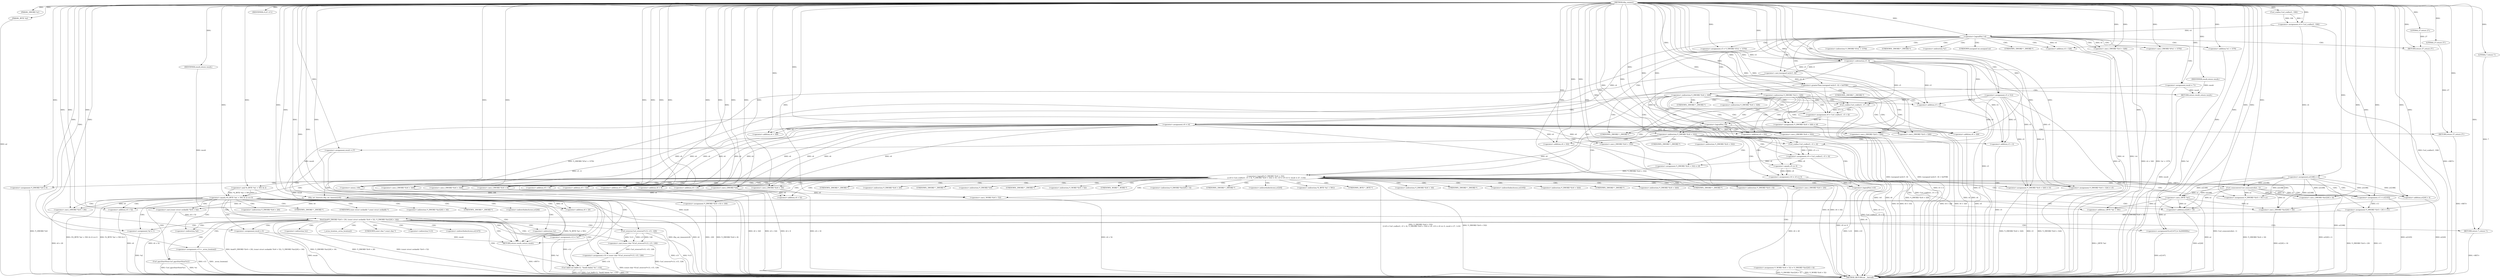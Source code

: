 digraph tftp_connect {  
"1000113" [label = "(METHOD,tftp_connect)" ]
"1000397" [label = "(METHOD_RETURN,int __fastcall)" ]
"1000114" [label = "(PARAM,_DWORD *a1)" ]
"1000115" [label = "(PARAM,_BYTE *a2)" ]
"1000129" [label = "(<operator>.assignment,v4 = Curl_ccalloc(1, 336))" ]
"1000131" [label = "(Curl_ccalloc,Curl_ccalloc(1, 336))" ]
"1000134" [label = "(<operator>.assignment,a1[188] = v4)" ]
"1000140" [label = "(<operator>.logicalNot,!v4)" ]
"1000142" [label = "(RETURN,return 27;,return 27;)" ]
"1000143" [label = "(LITERAL,27,return 27;)" ]
"1000144" [label = "(<operator>.assignment,v5 = *(_DWORD *)(*a1 + 1576))" ]
"1000147" [label = "(<operator>.cast,(_DWORD *)(*a1 + 1576))" ]
"1000149" [label = "(<operator>.addition,*a1 + 1576)" ]
"1000153" [label = "(<operator>.assignment,v6 = v4)" ]
"1000157" [label = "(IDENTIFIER,v5,if ( v5 ))" ]
"1000159" [label = "(<operator>.assignment,result = 71)" ]
"1000163" [label = "(<operator>.greaterThan,(unsigned int)(v5 - 8) > 0xFFB0)" ]
"1000164" [label = "(<operator>.cast,(unsigned int)(v5 - 8))" ]
"1000166" [label = "(<operator>.subtraction,v5 - 8)" ]
"1000170" [label = "(RETURN,return result;,return result;)" ]
"1000171" [label = "(IDENTIFIER,result,return result;)" ]
"1000174" [label = "(<operator>.cast,(_DWORD *)(v6 + 328))" ]
"1000176" [label = "(<operator>.addition,v6 + 328)" ]
"1000182" [label = "(<operator>.assignment,v5 = 512)" ]
"1000187" [label = "(<operator>.cast,(_DWORD *)(v4 + 328))" ]
"1000189" [label = "(<operator>.addition,v4 + 328)" ]
"1000193" [label = "(<operator>.assignment,v8 = Curl_ccalloc(1, v5 + 4))" ]
"1000195" [label = "(Curl_ccalloc,Curl_ccalloc(1, v5 + 4))" ]
"1000197" [label = "(<operator>.addition,v5 + 4)" ]
"1000200" [label = "(<operator>.assignment,*(_DWORD *)(v6 + 328) = v8)" ]
"1000202" [label = "(<operator>.cast,(_DWORD *)(v6 + 328))" ]
"1000204" [label = "(<operator>.addition,v6 + 328)" ]
"1000209" [label = "(<operator>.logicalNot,!v8)" ]
"1000211" [label = "(RETURN,return 27;,return 27;)" ]
"1000212" [label = "(LITERAL,27,return 27;)" ]
"1000215" [label = "(<operator>.logicalOr,*(_DWORD *)(v6 + 332)\n    || (v9 = Curl_ccalloc(1, v5 + 4), *(_DWORD *)(v6 + 332) = v9, v10 = v9 == 0, result = 27, !v10))" ]
"1000217" [label = "(<operator>.cast,(_DWORD *)(v6 + 332))" ]
"1000219" [label = "(<operator>.addition,v6 + 332)" ]
"1000223" [label = "(<operator>.assignment,v9 = Curl_ccalloc(1, v5 + 4))" ]
"1000225" [label = "(Curl_ccalloc,Curl_ccalloc(1, v5 + 4))" ]
"1000227" [label = "(<operator>.addition,v5 + 4)" ]
"1000231" [label = "(<operator>.assignment,*(_DWORD *)(v6 + 332) = v9)" ]
"1000233" [label = "(<operator>.cast,(_DWORD *)(v6 + 332))" ]
"1000235" [label = "(<operator>.addition,v6 + 332)" ]
"1000240" [label = "(<operator>.assignment,v10 = v9 == 0)" ]
"1000242" [label = "(<operator>.equals,v9 == 0)" ]
"1000246" [label = "(<operator>.assignment,result = 27)" ]
"1000249" [label = "(<operator>.logicalNot,!v10)" ]
"1000252" [label = "(Curl_conncontrol,Curl_conncontrol(a1, 1))" ]
"1000255" [label = "(<operator>.assignment,*(_DWORD *)(v6 + 16) = a1)" ]
"1000257" [label = "(<operator>.cast,(_DWORD *)(v6 + 16))" ]
"1000259" [label = "(<operator>.addition,v6 + 16)" ]
"1000263" [label = "(<operator>.assignment,v11 = a1[105])" ]
"1000268" [label = "(<operator>.assignment,*(_DWORD *)(v6 + 324) = v5)" ]
"1000270" [label = "(<operator>.cast,(_DWORD *)(v6 + 324))" ]
"1000272" [label = "(<operator>.addition,v6 + 324)" ]
"1000276" [label = "(<operator>.assignment,*(_DWORD *)(v6 + 320) = v5)" ]
"1000278" [label = "(<operator>.cast,(_DWORD *)(v6 + 320))" ]
"1000280" [label = "(<operator>.addition,v6 + 320)" ]
"1000284" [label = "(<operator>.assignment,*(_DWORD *)(v6 + 8) = -100)" ]
"1000286" [label = "(<operator>.cast,(_DWORD *)(v6 + 8))" ]
"1000288" [label = "(<operator>.addition,v6 + 8)" ]
"1000291" [label = "(<operator>.minus,-100)" ]
"1000293" [label = "(<operator>.assignment,*(_DWORD *)(v6 + 20) = v11)" ]
"1000295" [label = "(<operator>.cast,(_DWORD *)(v6 + 20))" ]
"1000297" [label = "(<operator>.addition,v6 + 20)" ]
"1000301" [label = "(<operator>.assignment,*(_DWORD *)v6 = 0)" ]
"1000303" [label = "(<operator>.cast,(_DWORD *)v6)" ]
"1000307" [label = "(<operator>.assignment,*(_WORD *)(v6 + 52) = *(_DWORD *)(a1[20] + 4))" ]
"1000309" [label = "(<operator>.cast,(_WORD *)(v6 + 52))" ]
"1000311" [label = "(<operator>.addition,v6 + 52)" ]
"1000315" [label = "(<operator>.cast,(_DWORD *)(a1[20] + 4))" ]
"1000317" [label = "(<operator>.addition,a1[20] + 4)" ]
"1000322" [label = "(tftp_set_timeouts,tftp_set_timeouts(v6))" ]
"1000325" [label = "(<operator>.equals,(*((_BYTE *)a1 + 591) & 2) == 0)" ]
"1000326" [label = "(<operator>.and,*((_BYTE *)a1 + 591) & 2)" ]
"1000328" [label = "(<operator>.addition,(_BYTE *)a1 + 591)" ]
"1000329" [label = "(<operator>.cast,(_BYTE *)a1)" ]
"1000337" [label = "(bind,bind(*(_DWORD *)(v6 + 20), (const struct sockaddr *)(v6 + 52), *(_DWORD *)(a1[20] + 16)))" ]
"1000339" [label = "(<operator>.cast,(_DWORD *)(v6 + 20))" ]
"1000341" [label = "(<operator>.addition,v6 + 20)" ]
"1000344" [label = "(<operator>.cast,(const struct sockaddr *)(v6 + 52))" ]
"1000346" [label = "(<operator>.addition,v6 + 52)" ]
"1000350" [label = "(<operator>.cast,(_DWORD *)(a1[20] + 16))" ]
"1000352" [label = "(<operator>.addition,a1[20] + 16)" ]
"1000358" [label = "(<operator>.assignment,v12 = *a1)" ]
"1000362" [label = "(<operator>.assignment,v13 = _errno_location())" ]
"1000365" [label = "(<operator>.assignment,v14 = (const char *)Curl_strerror(*v13, v15, 128))" ]
"1000367" [label = "(<operator>.cast,(const char *)Curl_strerror(*v13, v15, 128))" ]
"1000369" [label = "(Curl_strerror,Curl_strerror(*v13, v15, 128))" ]
"1000374" [label = "(Curl_failf,Curl_failf(v12, \"bind() failed; %s\", v14))" ]
"1000378" [label = "(RETURN,return 7;,return 7;)" ]
"1000379" [label = "(LITERAL,7,return 7;)" ]
"1000380" [label = "(<operators>.assignmentOr,a1[147] |= 0x2000000u)" ]
"1000385" [label = "(Curl_pgrsStartNow,Curl_pgrsStartNow(*a1))" ]
"1000388" [label = "(<operator>.assignment,*a2 = 1)" ]
"1000392" [label = "(<operator>.assignment,result = 0)" ]
"1000395" [label = "(RETURN,return result;,return result;)" ]
"1000396" [label = "(IDENTIFIER,result,return result;)" ]
"1000146" [label = "(<operator>.indirection,*(_DWORD *)(*a1 + 1576))" ]
"1000148" [label = "(UNKNOWN,_DWORD *,_DWORD *)" ]
"1000150" [label = "(<operator>.indirection,*a1)" ]
"1000165" [label = "(UNKNOWN,unsigned int,unsigned int)" ]
"1000173" [label = "(<operator>.indirection,*(_DWORD *)(v6 + 328))" ]
"1000175" [label = "(UNKNOWN,_DWORD *,_DWORD *)" ]
"1000186" [label = "(<operator>.indirection,*(_DWORD *)(v4 + 328))" ]
"1000188" [label = "(UNKNOWN,_DWORD *,_DWORD *)" ]
"1000201" [label = "(<operator>.indirection,*(_DWORD *)(v6 + 328))" ]
"1000203" [label = "(UNKNOWN,_DWORD *,_DWORD *)" ]
"1000216" [label = "(<operator>.indirection,*(_DWORD *)(v6 + 332))" ]
"1000218" [label = "(UNKNOWN,_DWORD *,_DWORD *)" ]
"1000232" [label = "(<operator>.indirection,*(_DWORD *)(v6 + 332))" ]
"1000234" [label = "(UNKNOWN,_DWORD *,_DWORD *)" ]
"1000256" [label = "(<operator>.indirection,*(_DWORD *)(v6 + 16))" ]
"1000258" [label = "(UNKNOWN,_DWORD *,_DWORD *)" ]
"1000265" [label = "(<operator>.indirectIndexAccess,a1[105])" ]
"1000269" [label = "(<operator>.indirection,*(_DWORD *)(v6 + 324))" ]
"1000271" [label = "(UNKNOWN,_DWORD *,_DWORD *)" ]
"1000277" [label = "(<operator>.indirection,*(_DWORD *)(v6 + 320))" ]
"1000279" [label = "(UNKNOWN,_DWORD *,_DWORD *)" ]
"1000285" [label = "(<operator>.indirection,*(_DWORD *)(v6 + 8))" ]
"1000287" [label = "(UNKNOWN,_DWORD *,_DWORD *)" ]
"1000294" [label = "(<operator>.indirection,*(_DWORD *)(v6 + 20))" ]
"1000296" [label = "(UNKNOWN,_DWORD *,_DWORD *)" ]
"1000302" [label = "(<operator>.indirection,*(_DWORD *)v6)" ]
"1000304" [label = "(UNKNOWN,_DWORD *,_DWORD *)" ]
"1000308" [label = "(<operator>.indirection,*(_WORD *)(v6 + 52))" ]
"1000310" [label = "(UNKNOWN,_WORD *,_WORD *)" ]
"1000314" [label = "(<operator>.indirection,*(_DWORD *)(a1[20] + 4))" ]
"1000316" [label = "(UNKNOWN,_DWORD *,_DWORD *)" ]
"1000318" [label = "(<operator>.indirectIndexAccess,a1[20])" ]
"1000327" [label = "(<operator>.indirection,*((_BYTE *)a1 + 591))" ]
"1000330" [label = "(UNKNOWN,_BYTE *,_BYTE *)" ]
"1000338" [label = "(<operator>.indirection,*(_DWORD *)(v6 + 20))" ]
"1000340" [label = "(UNKNOWN,_DWORD *,_DWORD *)" ]
"1000345" [label = "(UNKNOWN,const struct sockaddr *,const struct sockaddr *)" ]
"1000349" [label = "(<operator>.indirection,*(_DWORD *)(a1[20] + 16))" ]
"1000351" [label = "(UNKNOWN,_DWORD *,_DWORD *)" ]
"1000353" [label = "(<operator>.indirectIndexAccess,a1[20])" ]
"1000360" [label = "(<operator>.indirection,*a1)" ]
"1000364" [label = "(_errno_location,_errno_location())" ]
"1000368" [label = "(UNKNOWN,const char *,const char *)" ]
"1000370" [label = "(<operator>.indirection,*v13)" ]
"1000381" [label = "(<operator>.indirectIndexAccess,a1[147])" ]
"1000386" [label = "(<operator>.indirection,*a1)" ]
"1000389" [label = "(<operator>.indirection,*a2)" ]
  "1000378" -> "1000397"  [ label = "DDG: <RET>"] 
  "1000326" -> "1000397"  [ label = "DDG: *((_BYTE *)a1 + 591)"] 
  "1000293" -> "1000397"  [ label = "DDG: *(_DWORD *)(v6 + 20)"] 
  "1000163" -> "1000397"  [ label = "DDG: (unsigned int)(v5 - 8)"] 
  "1000166" -> "1000397"  [ label = "DDG: v5"] 
  "1000242" -> "1000397"  [ label = "DDG: v9"] 
  "1000374" -> "1000397"  [ label = "DDG: Curl_failf(v12, \"bind() failed; %s\", v14)"] 
  "1000204" -> "1000397"  [ label = "DDG: v6"] 
  "1000388" -> "1000397"  [ label = "DDG: *a2"] 
  "1000322" -> "1000397"  [ label = "DDG: tftp_set_timeouts(v6)"] 
  "1000163" -> "1000397"  [ label = "DDG: (unsigned int)(v5 - 8) > 0xFFB0"] 
  "1000350" -> "1000397"  [ label = "DDG: a1[20] + 16"] 
  "1000325" -> "1000397"  [ label = "DDG: (*((_BYTE *)a1 + 591) & 2) == 0"] 
  "1000187" -> "1000397"  [ label = "DDG: v4 + 328"] 
  "1000164" -> "1000397"  [ label = "DDG: v5 - 8"] 
  "1000337" -> "1000397"  [ label = "DDG: (const struct sockaddr *)(v6 + 52)"] 
  "1000257" -> "1000397"  [ label = "DDG: v6 + 16"] 
  "1000352" -> "1000397"  [ label = "DDG: a1[20]"] 
  "1000268" -> "1000397"  [ label = "DDG: *(_DWORD *)(v6 + 324)"] 
  "1000337" -> "1000397"  [ label = "DDG: bind(*(_DWORD *)(v6 + 20), (const struct sockaddr *)(v6 + 52), *(_DWORD *)(a1[20] + 16))"] 
  "1000263" -> "1000397"  [ label = "DDG: a1[105]"] 
  "1000307" -> "1000397"  [ label = "DDG: *(_WORD *)(v6 + 52)"] 
  "1000322" -> "1000397"  [ label = "DDG: v6"] 
  "1000362" -> "1000397"  [ label = "DDG: _errno_location()"] 
  "1000392" -> "1000397"  [ label = "DDG: result"] 
  "1000367" -> "1000397"  [ label = "DDG: Curl_strerror(*v13, v15, 128)"] 
  "1000255" -> "1000397"  [ label = "DDG: *(_DWORD *)(v6 + 16)"] 
  "1000270" -> "1000397"  [ label = "DDG: v6 + 324"] 
  "1000276" -> "1000397"  [ label = "DDG: v5"] 
  "1000219" -> "1000397"  [ label = "DDG: v6"] 
  "1000369" -> "1000397"  [ label = "DDG: *v13"] 
  "1000339" -> "1000397"  [ label = "DDG: v6 + 20"] 
  "1000301" -> "1000397"  [ label = "DDG: *(_DWORD *)v6"] 
  "1000249" -> "1000397"  [ label = "DDG: v10"] 
  "1000182" -> "1000397"  [ label = "DDG: v5"] 
  "1000225" -> "1000397"  [ label = "DDG: v5 + 4"] 
  "1000149" -> "1000397"  [ label = "DDG: *a1"] 
  "1000147" -> "1000397"  [ label = "DDG: *a1 + 1576"] 
  "1000202" -> "1000397"  [ label = "DDG: v6 + 328"] 
  "1000235" -> "1000397"  [ label = "DDG: v6"] 
  "1000153" -> "1000397"  [ label = "DDG: v4"] 
  "1000246" -> "1000397"  [ label = "DDG: result"] 
  "1000189" -> "1000397"  [ label = "DDG: v4"] 
  "1000215" -> "1000397"  [ label = "DDG: *(_DWORD *)(v6 + 332)\n    || (v9 = Curl_ccalloc(1, v5 + 4), *(_DWORD *)(v6 + 332) = v9, v10 = v9 == 0, result = 27, !v10)"] 
  "1000385" -> "1000397"  [ label = "DDG: Curl_pgrsStartNow(*a1)"] 
  "1000276" -> "1000397"  [ label = "DDG: *(_DWORD *)(v6 + 320)"] 
  "1000115" -> "1000397"  [ label = "DDG: a2"] 
  "1000344" -> "1000397"  [ label = "DDG: v6 + 52"] 
  "1000365" -> "1000397"  [ label = "DDG: (const char *)Curl_strerror(*v13, v15, 128)"] 
  "1000286" -> "1000397"  [ label = "DDG: v6 + 8"] 
  "1000129" -> "1000397"  [ label = "DDG: Curl_ccalloc(1, 336)"] 
  "1000307" -> "1000397"  [ label = "DDG: *(_DWORD *)(a1[20] + 4)"] 
  "1000249" -> "1000397"  [ label = "DDG: !v10"] 
  "1000284" -> "1000397"  [ label = "DDG: -100"] 
  "1000252" -> "1000397"  [ label = "DDG: Curl_conncontrol(a1, 1)"] 
  "1000223" -> "1000397"  [ label = "DDG: Curl_ccalloc(1, v5 + 4)"] 
  "1000197" -> "1000397"  [ label = "DDG: v5"] 
  "1000369" -> "1000397"  [ label = "DDG: v15"] 
  "1000315" -> "1000397"  [ label = "DDG: a1[20] + 4"] 
  "1000337" -> "1000397"  [ label = "DDG: *(_DWORD *)(a1[20] + 16)"] 
  "1000309" -> "1000397"  [ label = "DDG: v6 + 52"] 
  "1000209" -> "1000397"  [ label = "DDG: !v8"] 
  "1000134" -> "1000397"  [ label = "DDG: a1[188]"] 
  "1000140" -> "1000397"  [ label = "DDG: v4"] 
  "1000278" -> "1000397"  [ label = "DDG: v6 + 320"] 
  "1000200" -> "1000397"  [ label = "DDG: *(_DWORD *)(v6 + 328)"] 
  "1000293" -> "1000397"  [ label = "DDG: v11"] 
  "1000227" -> "1000397"  [ label = "DDG: v5"] 
  "1000328" -> "1000397"  [ label = "DDG: (_BYTE *)a1"] 
  "1000374" -> "1000397"  [ label = "DDG: v14"] 
  "1000240" -> "1000397"  [ label = "DDG: v9 == 0"] 
  "1000174" -> "1000397"  [ label = "DDG: v6 + 328"] 
  "1000374" -> "1000397"  [ label = "DDG: v12"] 
  "1000346" -> "1000397"  [ label = "DDG: v6"] 
  "1000140" -> "1000397"  [ label = "DDG: !v4"] 
  "1000362" -> "1000397"  [ label = "DDG: v13"] 
  "1000215" -> "1000397"  [ label = "DDG: *(_DWORD *)(v6 + 332)"] 
  "1000209" -> "1000397"  [ label = "DDG: v8"] 
  "1000159" -> "1000397"  [ label = "DDG: result"] 
  "1000193" -> "1000397"  [ label = "DDG: Curl_ccalloc(1, v5 + 4)"] 
  "1000317" -> "1000397"  [ label = "DDG: a1[20]"] 
  "1000325" -> "1000397"  [ label = "DDG: *((_BYTE *)a1 + 591) & 2"] 
  "1000195" -> "1000397"  [ label = "DDG: v5 + 4"] 
  "1000295" -> "1000397"  [ label = "DDG: v6 + 20"] 
  "1000153" -> "1000397"  [ label = "DDG: v6"] 
  "1000337" -> "1000397"  [ label = "DDG: *(_DWORD *)(v6 + 20)"] 
  "1000144" -> "1000397"  [ label = "DDG: *(_DWORD *)(*a1 + 1576)"] 
  "1000380" -> "1000397"  [ label = "DDG: a1[147]"] 
  "1000385" -> "1000397"  [ label = "DDG: *a1"] 
  "1000217" -> "1000397"  [ label = "DDG: v6 + 332"] 
  "1000233" -> "1000397"  [ label = "DDG: v6 + 332"] 
  "1000284" -> "1000397"  [ label = "DDG: *(_DWORD *)(v6 + 8)"] 
  "1000358" -> "1000397"  [ label = "DDG: *a1"] 
  "1000329" -> "1000397"  [ label = "DDG: a1"] 
  "1000170" -> "1000397"  [ label = "DDG: <RET>"] 
  "1000211" -> "1000397"  [ label = "DDG: <RET>"] 
  "1000142" -> "1000397"  [ label = "DDG: <RET>"] 
  "1000395" -> "1000397"  [ label = "DDG: <RET>"] 
  "1000113" -> "1000114"  [ label = "DDG: "] 
  "1000113" -> "1000115"  [ label = "DDG: "] 
  "1000131" -> "1000129"  [ label = "DDG: 1"] 
  "1000131" -> "1000129"  [ label = "DDG: 336"] 
  "1000113" -> "1000129"  [ label = "DDG: "] 
  "1000113" -> "1000131"  [ label = "DDG: "] 
  "1000129" -> "1000134"  [ label = "DDG: v4"] 
  "1000113" -> "1000134"  [ label = "DDG: "] 
  "1000113" -> "1000140"  [ label = "DDG: "] 
  "1000129" -> "1000140"  [ label = "DDG: v4"] 
  "1000143" -> "1000142"  [ label = "DDG: 27"] 
  "1000113" -> "1000142"  [ label = "DDG: "] 
  "1000113" -> "1000143"  [ label = "DDG: "] 
  "1000113" -> "1000144"  [ label = "DDG: "] 
  "1000113" -> "1000147"  [ label = "DDG: "] 
  "1000113" -> "1000149"  [ label = "DDG: "] 
  "1000140" -> "1000153"  [ label = "DDG: v4"] 
  "1000113" -> "1000153"  [ label = "DDG: "] 
  "1000113" -> "1000157"  [ label = "DDG: "] 
  "1000113" -> "1000159"  [ label = "DDG: "] 
  "1000164" -> "1000163"  [ label = "DDG: v5 - 8"] 
  "1000166" -> "1000164"  [ label = "DDG: v5"] 
  "1000166" -> "1000164"  [ label = "DDG: 8"] 
  "1000144" -> "1000166"  [ label = "DDG: v5"] 
  "1000113" -> "1000166"  [ label = "DDG: "] 
  "1000113" -> "1000163"  [ label = "DDG: "] 
  "1000171" -> "1000170"  [ label = "DDG: result"] 
  "1000159" -> "1000170"  [ label = "DDG: result"] 
  "1000113" -> "1000171"  [ label = "DDG: "] 
  "1000153" -> "1000174"  [ label = "DDG: v6"] 
  "1000113" -> "1000174"  [ label = "DDG: "] 
  "1000153" -> "1000176"  [ label = "DDG: v6"] 
  "1000113" -> "1000176"  [ label = "DDG: "] 
  "1000113" -> "1000182"  [ label = "DDG: "] 
  "1000113" -> "1000187"  [ label = "DDG: "] 
  "1000140" -> "1000187"  [ label = "DDG: v4"] 
  "1000113" -> "1000189"  [ label = "DDG: "] 
  "1000140" -> "1000189"  [ label = "DDG: v4"] 
  "1000195" -> "1000193"  [ label = "DDG: 1"] 
  "1000195" -> "1000193"  [ label = "DDG: v5 + 4"] 
  "1000113" -> "1000193"  [ label = "DDG: "] 
  "1000113" -> "1000195"  [ label = "DDG: "] 
  "1000166" -> "1000195"  [ label = "DDG: v5"] 
  "1000182" -> "1000195"  [ label = "DDG: v5"] 
  "1000166" -> "1000197"  [ label = "DDG: v5"] 
  "1000182" -> "1000197"  [ label = "DDG: v5"] 
  "1000113" -> "1000197"  [ label = "DDG: "] 
  "1000193" -> "1000200"  [ label = "DDG: v8"] 
  "1000113" -> "1000200"  [ label = "DDG: "] 
  "1000153" -> "1000202"  [ label = "DDG: v6"] 
  "1000113" -> "1000202"  [ label = "DDG: "] 
  "1000153" -> "1000204"  [ label = "DDG: v6"] 
  "1000113" -> "1000204"  [ label = "DDG: "] 
  "1000113" -> "1000209"  [ label = "DDG: "] 
  "1000193" -> "1000209"  [ label = "DDG: v8"] 
  "1000212" -> "1000211"  [ label = "DDG: 27"] 
  "1000113" -> "1000211"  [ label = "DDG: "] 
  "1000113" -> "1000212"  [ label = "DDG: "] 
  "1000231" -> "1000215"  [ label = "DDG: *(_DWORD *)(v6 + 332)"] 
  "1000153" -> "1000217"  [ label = "DDG: v6"] 
  "1000113" -> "1000217"  [ label = "DDG: "] 
  "1000153" -> "1000219"  [ label = "DDG: v6"] 
  "1000113" -> "1000219"  [ label = "DDG: "] 
  "1000225" -> "1000223"  [ label = "DDG: 1"] 
  "1000225" -> "1000223"  [ label = "DDG: v5 + 4"] 
  "1000113" -> "1000223"  [ label = "DDG: "] 
  "1000113" -> "1000225"  [ label = "DDG: "] 
  "1000166" -> "1000225"  [ label = "DDG: v5"] 
  "1000182" -> "1000225"  [ label = "DDG: v5"] 
  "1000166" -> "1000227"  [ label = "DDG: v5"] 
  "1000182" -> "1000227"  [ label = "DDG: v5"] 
  "1000113" -> "1000227"  [ label = "DDG: "] 
  "1000223" -> "1000231"  [ label = "DDG: v9"] 
  "1000113" -> "1000231"  [ label = "DDG: "] 
  "1000113" -> "1000233"  [ label = "DDG: "] 
  "1000153" -> "1000233"  [ label = "DDG: v6"] 
  "1000113" -> "1000235"  [ label = "DDG: "] 
  "1000153" -> "1000235"  [ label = "DDG: v6"] 
  "1000242" -> "1000240"  [ label = "DDG: v9"] 
  "1000242" -> "1000240"  [ label = "DDG: 0"] 
  "1000113" -> "1000240"  [ label = "DDG: "] 
  "1000113" -> "1000242"  [ label = "DDG: "] 
  "1000223" -> "1000242"  [ label = "DDG: v9"] 
  "1000113" -> "1000246"  [ label = "DDG: "] 
  "1000240" -> "1000249"  [ label = "DDG: v10"] 
  "1000113" -> "1000249"  [ label = "DDG: "] 
  "1000134" -> "1000252"  [ label = "DDG: a1[188]"] 
  "1000113" -> "1000252"  [ label = "DDG: "] 
  "1000252" -> "1000255"  [ label = "DDG: a1"] 
  "1000134" -> "1000255"  [ label = "DDG: a1[188]"] 
  "1000113" -> "1000255"  [ label = "DDG: "] 
  "1000113" -> "1000257"  [ label = "DDG: "] 
  "1000153" -> "1000257"  [ label = "DDG: v6"] 
  "1000113" -> "1000259"  [ label = "DDG: "] 
  "1000153" -> "1000259"  [ label = "DDG: v6"] 
  "1000252" -> "1000263"  [ label = "DDG: a1"] 
  "1000134" -> "1000263"  [ label = "DDG: a1[188]"] 
  "1000113" -> "1000263"  [ label = "DDG: "] 
  "1000166" -> "1000268"  [ label = "DDG: v5"] 
  "1000182" -> "1000268"  [ label = "DDG: v5"] 
  "1000113" -> "1000268"  [ label = "DDG: "] 
  "1000113" -> "1000270"  [ label = "DDG: "] 
  "1000153" -> "1000270"  [ label = "DDG: v6"] 
  "1000113" -> "1000272"  [ label = "DDG: "] 
  "1000153" -> "1000272"  [ label = "DDG: v6"] 
  "1000113" -> "1000276"  [ label = "DDG: "] 
  "1000166" -> "1000276"  [ label = "DDG: v5"] 
  "1000182" -> "1000276"  [ label = "DDG: v5"] 
  "1000113" -> "1000278"  [ label = "DDG: "] 
  "1000153" -> "1000278"  [ label = "DDG: v6"] 
  "1000113" -> "1000280"  [ label = "DDG: "] 
  "1000153" -> "1000280"  [ label = "DDG: v6"] 
  "1000291" -> "1000284"  [ label = "DDG: 100"] 
  "1000113" -> "1000286"  [ label = "DDG: "] 
  "1000153" -> "1000286"  [ label = "DDG: v6"] 
  "1000113" -> "1000288"  [ label = "DDG: "] 
  "1000153" -> "1000288"  [ label = "DDG: v6"] 
  "1000113" -> "1000291"  [ label = "DDG: "] 
  "1000263" -> "1000293"  [ label = "DDG: v11"] 
  "1000113" -> "1000293"  [ label = "DDG: "] 
  "1000113" -> "1000295"  [ label = "DDG: "] 
  "1000153" -> "1000295"  [ label = "DDG: v6"] 
  "1000113" -> "1000297"  [ label = "DDG: "] 
  "1000153" -> "1000297"  [ label = "DDG: v6"] 
  "1000113" -> "1000301"  [ label = "DDG: "] 
  "1000113" -> "1000303"  [ label = "DDG: "] 
  "1000153" -> "1000303"  [ label = "DDG: v6"] 
  "1000303" -> "1000309"  [ label = "DDG: v6"] 
  "1000113" -> "1000309"  [ label = "DDG: "] 
  "1000303" -> "1000311"  [ label = "DDG: v6"] 
  "1000113" -> "1000311"  [ label = "DDG: "] 
  "1000252" -> "1000315"  [ label = "DDG: a1"] 
  "1000134" -> "1000315"  [ label = "DDG: a1[188]"] 
  "1000113" -> "1000315"  [ label = "DDG: "] 
  "1000252" -> "1000317"  [ label = "DDG: a1"] 
  "1000134" -> "1000317"  [ label = "DDG: a1[188]"] 
  "1000113" -> "1000317"  [ label = "DDG: "] 
  "1000113" -> "1000322"  [ label = "DDG: "] 
  "1000303" -> "1000322"  [ label = "DDG: v6"] 
  "1000326" -> "1000325"  [ label = "DDG: *((_BYTE *)a1 + 591)"] 
  "1000326" -> "1000325"  [ label = "DDG: 2"] 
  "1000329" -> "1000328"  [ label = "DDG: a1"] 
  "1000134" -> "1000329"  [ label = "DDG: a1[188]"] 
  "1000113" -> "1000329"  [ label = "DDG: "] 
  "1000252" -> "1000329"  [ label = "DDG: a1"] 
  "1000113" -> "1000328"  [ label = "DDG: "] 
  "1000113" -> "1000326"  [ label = "DDG: "] 
  "1000113" -> "1000325"  [ label = "DDG: "] 
  "1000293" -> "1000337"  [ label = "DDG: *(_DWORD *)(v6 + 20)"] 
  "1000322" -> "1000339"  [ label = "DDG: v6"] 
  "1000113" -> "1000339"  [ label = "DDG: "] 
  "1000322" -> "1000341"  [ label = "DDG: v6"] 
  "1000113" -> "1000341"  [ label = "DDG: "] 
  "1000344" -> "1000337"  [ label = "DDG: v6 + 52"] 
  "1000113" -> "1000344"  [ label = "DDG: "] 
  "1000322" -> "1000344"  [ label = "DDG: v6"] 
  "1000113" -> "1000346"  [ label = "DDG: "] 
  "1000322" -> "1000346"  [ label = "DDG: v6"] 
  "1000329" -> "1000350"  [ label = "DDG: a1"] 
  "1000252" -> "1000350"  [ label = "DDG: a1"] 
  "1000134" -> "1000350"  [ label = "DDG: a1[188]"] 
  "1000113" -> "1000350"  [ label = "DDG: "] 
  "1000329" -> "1000352"  [ label = "DDG: a1"] 
  "1000252" -> "1000352"  [ label = "DDG: a1"] 
  "1000134" -> "1000352"  [ label = "DDG: a1[188]"] 
  "1000113" -> "1000352"  [ label = "DDG: "] 
  "1000113" -> "1000358"  [ label = "DDG: "] 
  "1000113" -> "1000362"  [ label = "DDG: "] 
  "1000367" -> "1000365"  [ label = "DDG: Curl_strerror(*v13, v15, 128)"] 
  "1000113" -> "1000365"  [ label = "DDG: "] 
  "1000369" -> "1000367"  [ label = "DDG: *v13"] 
  "1000369" -> "1000367"  [ label = "DDG: v15"] 
  "1000369" -> "1000367"  [ label = "DDG: 128"] 
  "1000113" -> "1000369"  [ label = "DDG: "] 
  "1000358" -> "1000374"  [ label = "DDG: v12"] 
  "1000113" -> "1000374"  [ label = "DDG: "] 
  "1000365" -> "1000374"  [ label = "DDG: v14"] 
  "1000379" -> "1000378"  [ label = "DDG: 7"] 
  "1000113" -> "1000378"  [ label = "DDG: "] 
  "1000113" -> "1000379"  [ label = "DDG: "] 
  "1000113" -> "1000380"  [ label = "DDG: "] 
  "1000329" -> "1000380"  [ label = "DDG: a1"] 
  "1000113" -> "1000388"  [ label = "DDG: "] 
  "1000113" -> "1000392"  [ label = "DDG: "] 
  "1000396" -> "1000395"  [ label = "DDG: result"] 
  "1000392" -> "1000395"  [ label = "DDG: result"] 
  "1000246" -> "1000395"  [ label = "DDG: result"] 
  "1000159" -> "1000395"  [ label = "DDG: result"] 
  "1000113" -> "1000396"  [ label = "DDG: "] 
  "1000140" -> "1000144"  [ label = "CDG: "] 
  "1000140" -> "1000142"  [ label = "CDG: "] 
  "1000140" -> "1000153"  [ label = "CDG: "] 
  "1000140" -> "1000150"  [ label = "CDG: "] 
  "1000140" -> "1000149"  [ label = "CDG: "] 
  "1000140" -> "1000148"  [ label = "CDG: "] 
  "1000140" -> "1000147"  [ label = "CDG: "] 
  "1000140" -> "1000146"  [ label = "CDG: "] 
  "1000140" -> "1000159"  [ label = "CDG: "] 
  "1000140" -> "1000166"  [ label = "CDG: "] 
  "1000140" -> "1000165"  [ label = "CDG: "] 
  "1000140" -> "1000164"  [ label = "CDG: "] 
  "1000140" -> "1000163"  [ label = "CDG: "] 
  "1000140" -> "1000189"  [ label = "CDG: "] 
  "1000140" -> "1000188"  [ label = "CDG: "] 
  "1000140" -> "1000187"  [ label = "CDG: "] 
  "1000140" -> "1000186"  [ label = "CDG: "] 
  "1000140" -> "1000182"  [ label = "CDG: "] 
  "1000163" -> "1000176"  [ label = "CDG: "] 
  "1000163" -> "1000175"  [ label = "CDG: "] 
  "1000163" -> "1000174"  [ label = "CDG: "] 
  "1000163" -> "1000173"  [ label = "CDG: "] 
  "1000163" -> "1000170"  [ label = "CDG: "] 
  "1000173" -> "1000204"  [ label = "CDG: "] 
  "1000173" -> "1000203"  [ label = "CDG: "] 
  "1000173" -> "1000202"  [ label = "CDG: "] 
  "1000173" -> "1000201"  [ label = "CDG: "] 
  "1000173" -> "1000200"  [ label = "CDG: "] 
  "1000173" -> "1000197"  [ label = "CDG: "] 
  "1000173" -> "1000195"  [ label = "CDG: "] 
  "1000173" -> "1000193"  [ label = "CDG: "] 
  "1000173" -> "1000219"  [ label = "CDG: "] 
  "1000173" -> "1000218"  [ label = "CDG: "] 
  "1000173" -> "1000217"  [ label = "CDG: "] 
  "1000173" -> "1000216"  [ label = "CDG: "] 
  "1000173" -> "1000215"  [ label = "CDG: "] 
  "1000173" -> "1000209"  [ label = "CDG: "] 
  "1000186" -> "1000204"  [ label = "CDG: "] 
  "1000186" -> "1000203"  [ label = "CDG: "] 
  "1000186" -> "1000202"  [ label = "CDG: "] 
  "1000186" -> "1000201"  [ label = "CDG: "] 
  "1000186" -> "1000200"  [ label = "CDG: "] 
  "1000186" -> "1000197"  [ label = "CDG: "] 
  "1000186" -> "1000195"  [ label = "CDG: "] 
  "1000186" -> "1000193"  [ label = "CDG: "] 
  "1000186" -> "1000219"  [ label = "CDG: "] 
  "1000186" -> "1000218"  [ label = "CDG: "] 
  "1000186" -> "1000217"  [ label = "CDG: "] 
  "1000186" -> "1000216"  [ label = "CDG: "] 
  "1000186" -> "1000215"  [ label = "CDG: "] 
  "1000186" -> "1000209"  [ label = "CDG: "] 
  "1000209" -> "1000219"  [ label = "CDG: "] 
  "1000209" -> "1000218"  [ label = "CDG: "] 
  "1000209" -> "1000217"  [ label = "CDG: "] 
  "1000209" -> "1000216"  [ label = "CDG: "] 
  "1000209" -> "1000215"  [ label = "CDG: "] 
  "1000209" -> "1000211"  [ label = "CDG: "] 
  "1000215" -> "1000256"  [ label = "CDG: "] 
  "1000215" -> "1000255"  [ label = "CDG: "] 
  "1000215" -> "1000252"  [ label = "CDG: "] 
  "1000215" -> "1000272"  [ label = "CDG: "] 
  "1000215" -> "1000271"  [ label = "CDG: "] 
  "1000215" -> "1000270"  [ label = "CDG: "] 
  "1000215" -> "1000269"  [ label = "CDG: "] 
  "1000215" -> "1000268"  [ label = "CDG: "] 
  "1000215" -> "1000265"  [ label = "CDG: "] 
  "1000215" -> "1000263"  [ label = "CDG: "] 
  "1000215" -> "1000259"  [ label = "CDG: "] 
  "1000215" -> "1000258"  [ label = "CDG: "] 
  "1000215" -> "1000257"  [ label = "CDG: "] 
  "1000215" -> "1000288"  [ label = "CDG: "] 
  "1000215" -> "1000287"  [ label = "CDG: "] 
  "1000215" -> "1000286"  [ label = "CDG: "] 
  "1000215" -> "1000285"  [ label = "CDG: "] 
  "1000215" -> "1000284"  [ label = "CDG: "] 
  "1000215" -> "1000280"  [ label = "CDG: "] 
  "1000215" -> "1000279"  [ label = "CDG: "] 
  "1000215" -> "1000278"  [ label = "CDG: "] 
  "1000215" -> "1000277"  [ label = "CDG: "] 
  "1000215" -> "1000276"  [ label = "CDG: "] 
  "1000215" -> "1000304"  [ label = "CDG: "] 
  "1000215" -> "1000303"  [ label = "CDG: "] 
  "1000215" -> "1000302"  [ label = "CDG: "] 
  "1000215" -> "1000301"  [ label = "CDG: "] 
  "1000215" -> "1000297"  [ label = "CDG: "] 
  "1000215" -> "1000296"  [ label = "CDG: "] 
  "1000215" -> "1000295"  [ label = "CDG: "] 
  "1000215" -> "1000294"  [ label = "CDG: "] 
  "1000215" -> "1000293"  [ label = "CDG: "] 
  "1000215" -> "1000291"  [ label = "CDG: "] 
  "1000215" -> "1000318"  [ label = "CDG: "] 
  "1000215" -> "1000317"  [ label = "CDG: "] 
  "1000215" -> "1000316"  [ label = "CDG: "] 
  "1000215" -> "1000315"  [ label = "CDG: "] 
  "1000215" -> "1000314"  [ label = "CDG: "] 
  "1000215" -> "1000311"  [ label = "CDG: "] 
  "1000215" -> "1000310"  [ label = "CDG: "] 
  "1000215" -> "1000309"  [ label = "CDG: "] 
  "1000215" -> "1000308"  [ label = "CDG: "] 
  "1000215" -> "1000307"  [ label = "CDG: "] 
  "1000215" -> "1000330"  [ label = "CDG: "] 
  "1000215" -> "1000329"  [ label = "CDG: "] 
  "1000215" -> "1000328"  [ label = "CDG: "] 
  "1000215" -> "1000327"  [ label = "CDG: "] 
  "1000215" -> "1000326"  [ label = "CDG: "] 
  "1000215" -> "1000325"  [ label = "CDG: "] 
  "1000215" -> "1000322"  [ label = "CDG: "] 
  "1000215" -> "1000395"  [ label = "CDG: "] 
  "1000216" -> "1000223"  [ label = "CDG: "] 
  "1000216" -> "1000240"  [ label = "CDG: "] 
  "1000216" -> "1000235"  [ label = "CDG: "] 
  "1000216" -> "1000234"  [ label = "CDG: "] 
  "1000216" -> "1000233"  [ label = "CDG: "] 
  "1000216" -> "1000232"  [ label = "CDG: "] 
  "1000216" -> "1000231"  [ label = "CDG: "] 
  "1000216" -> "1000227"  [ label = "CDG: "] 
  "1000216" -> "1000225"  [ label = "CDG: "] 
  "1000216" -> "1000249"  [ label = "CDG: "] 
  "1000216" -> "1000246"  [ label = "CDG: "] 
  "1000216" -> "1000242"  [ label = "CDG: "] 
  "1000325" -> "1000352"  [ label = "CDG: "] 
  "1000325" -> "1000351"  [ label = "CDG: "] 
  "1000325" -> "1000350"  [ label = "CDG: "] 
  "1000325" -> "1000349"  [ label = "CDG: "] 
  "1000325" -> "1000346"  [ label = "CDG: "] 
  "1000325" -> "1000345"  [ label = "CDG: "] 
  "1000325" -> "1000344"  [ label = "CDG: "] 
  "1000325" -> "1000341"  [ label = "CDG: "] 
  "1000325" -> "1000340"  [ label = "CDG: "] 
  "1000325" -> "1000339"  [ label = "CDG: "] 
  "1000325" -> "1000338"  [ label = "CDG: "] 
  "1000325" -> "1000337"  [ label = "CDG: "] 
  "1000325" -> "1000353"  [ label = "CDG: "] 
  "1000325" -> "1000395"  [ label = "CDG: "] 
  "1000325" -> "1000392"  [ label = "CDG: "] 
  "1000325" -> "1000389"  [ label = "CDG: "] 
  "1000325" -> "1000388"  [ label = "CDG: "] 
  "1000325" -> "1000386"  [ label = "CDG: "] 
  "1000325" -> "1000385"  [ label = "CDG: "] 
  "1000337" -> "1000368"  [ label = "CDG: "] 
  "1000337" -> "1000367"  [ label = "CDG: "] 
  "1000337" -> "1000365"  [ label = "CDG: "] 
  "1000337" -> "1000364"  [ label = "CDG: "] 
  "1000337" -> "1000362"  [ label = "CDG: "] 
  "1000337" -> "1000360"  [ label = "CDG: "] 
  "1000337" -> "1000358"  [ label = "CDG: "] 
  "1000337" -> "1000381"  [ label = "CDG: "] 
  "1000337" -> "1000380"  [ label = "CDG: "] 
  "1000337" -> "1000378"  [ label = "CDG: "] 
  "1000337" -> "1000374"  [ label = "CDG: "] 
  "1000337" -> "1000370"  [ label = "CDG: "] 
  "1000337" -> "1000369"  [ label = "CDG: "] 
  "1000337" -> "1000395"  [ label = "CDG: "] 
  "1000337" -> "1000392"  [ label = "CDG: "] 
  "1000337" -> "1000389"  [ label = "CDG: "] 
  "1000337" -> "1000388"  [ label = "CDG: "] 
  "1000337" -> "1000386"  [ label = "CDG: "] 
  "1000337" -> "1000385"  [ label = "CDG: "] 
}
